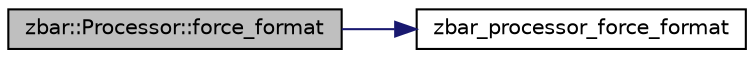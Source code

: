 digraph G
{
  edge [fontname="Helvetica",fontsize="10",labelfontname="Helvetica",labelfontsize="10"];
  node [fontname="Helvetica",fontsize="10",shape=record];
  rankdir=LR;
  Node1 [label="zbar::Processor::force_format",height=0.2,width=0.4,color="black", fillcolor="grey75", style="filled" fontcolor="black"];
  Node1 -> Node2 [color="midnightblue",fontsize="10",style="solid"];
  Node2 [label="zbar_processor_force_format",height=0.2,width=0.4,color="black", fillcolor="white", style="filled",URL="$zbar_8h.html#ad58d7f0420f3193d993f82793443fbb8"];
}
